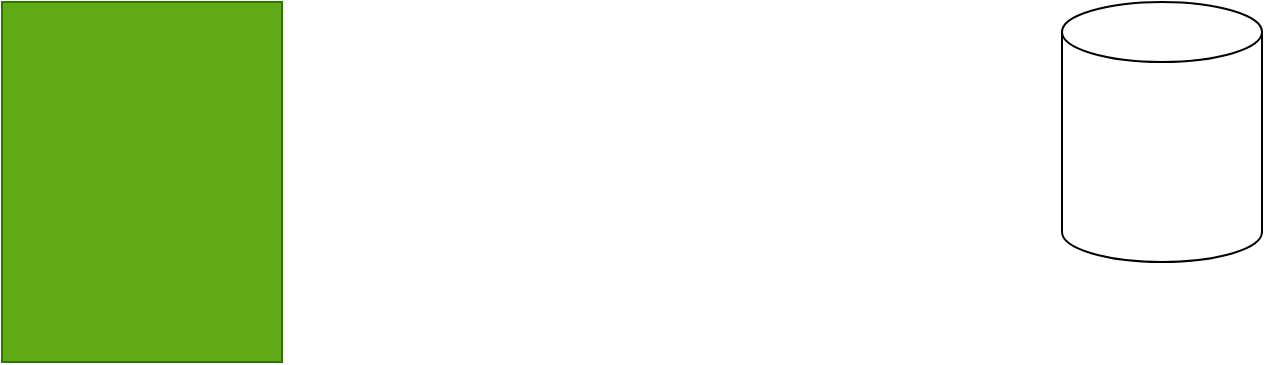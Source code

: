 <mxfile>
    <diagram id="VH3xowerAwNYuonIrpx4" name="Page-1">
        <mxGraphModel dx="1093" dy="1722" grid="1" gridSize="10" guides="1" tooltips="1" connect="1" arrows="1" fold="1" page="1" pageScale="1" pageWidth="850" pageHeight="1100" math="0" shadow="0">
            <root>
                <mxCell id="0"/>
                <mxCell id="1" parent="0"/>
                <mxCell id="3" value="" style="shape=cylinder3;whiteSpace=wrap;html=1;boundedLbl=1;backgroundOutline=1;size=15;" vertex="1" parent="1">
                    <mxGeometry x="630" y="-430" width="100" height="130" as="geometry"/>
                </mxCell>
                <mxCell id="4" value="" style="rounded=0;whiteSpace=wrap;html=1;fillColor=#60a917;strokeColor=#2D7600;fontColor=#ffffff;" vertex="1" parent="1">
                    <mxGeometry x="100" y="-430" width="140" height="180" as="geometry"/>
                </mxCell>
            </root>
        </mxGraphModel>
    </diagram>
</mxfile>